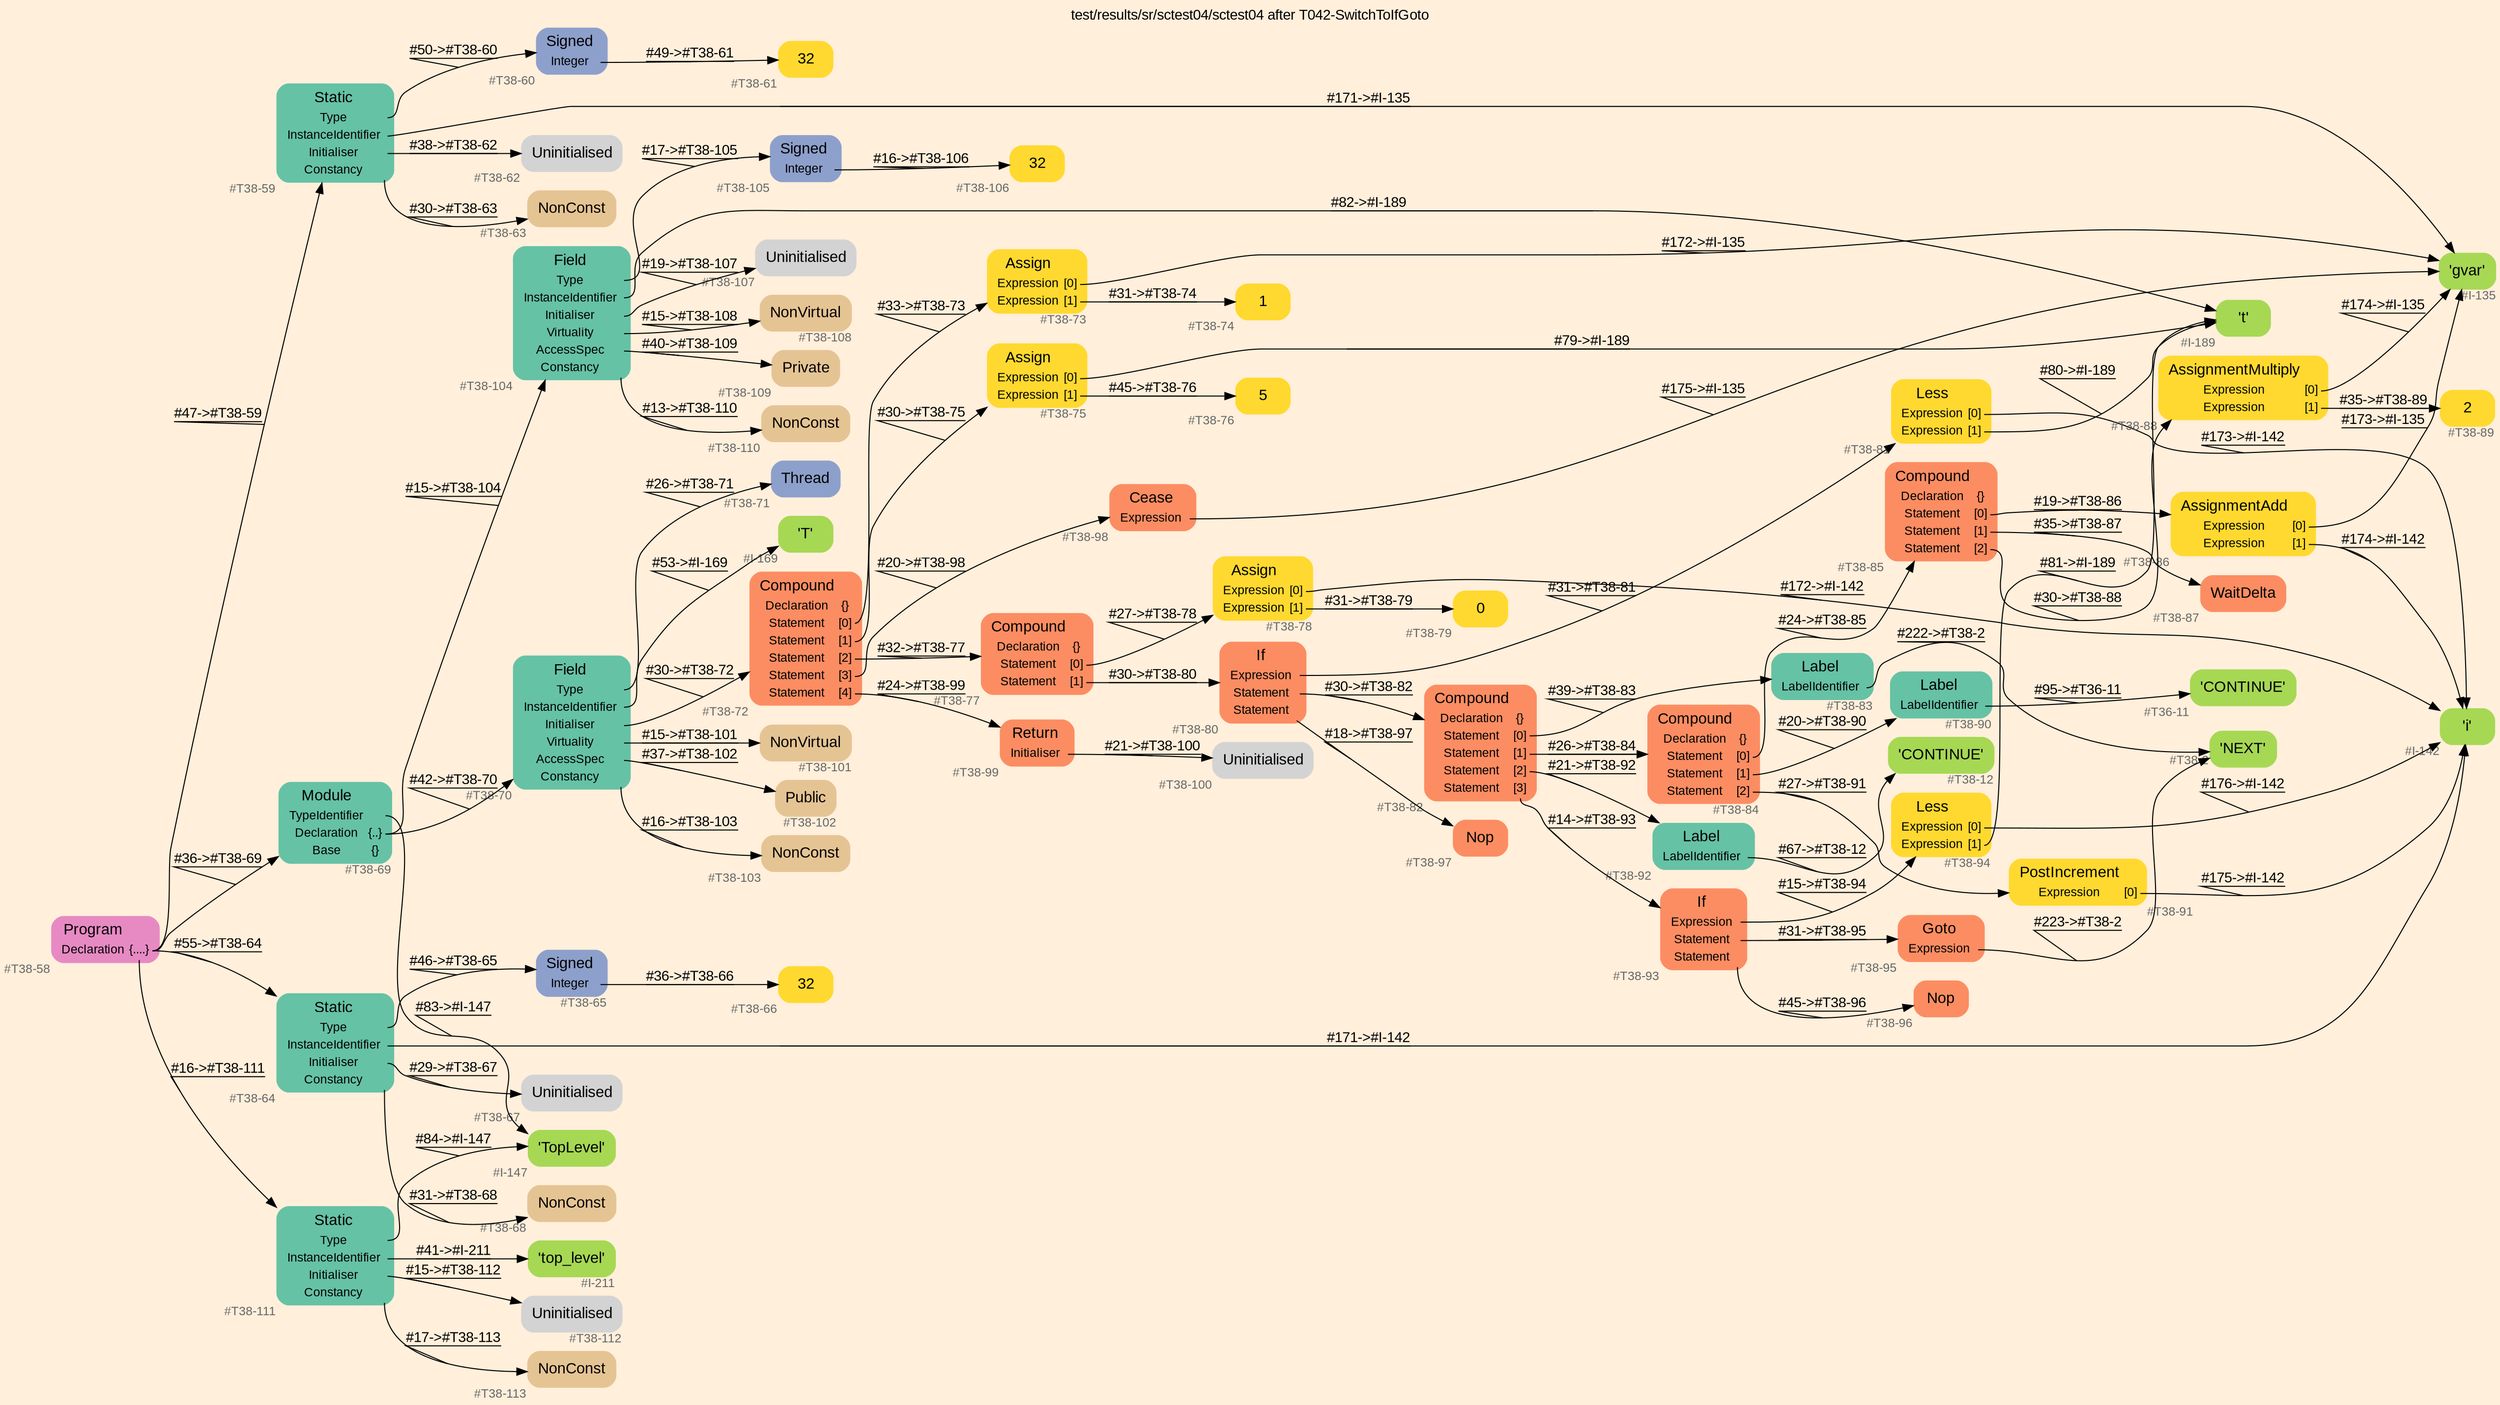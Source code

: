 digraph "test/results/sr/sctest04/sctest04 after T042-SwitchToIfGoto" {
label = "test/results/sr/sctest04/sctest04 after T042-SwitchToIfGoto"
labelloc = t
graph [
    rankdir = "LR"
    ranksep = 0.3
    bgcolor = antiquewhite1
    color = black
    fontcolor = black
    fontname = "Arial"
];
node [
    fontname = "Arial"
];
edge [
    fontname = "Arial"
];

// -------------------- node figure --------------------
// -------- block #T38-58 ----------
"#T38-58" [
    fillcolor = "/set28/4"
    xlabel = "#T38-58"
    fontsize = "12"
    fontcolor = grey40
    shape = "plaintext"
    label = <<TABLE BORDER="0" CELLBORDER="0" CELLSPACING="0">
     <TR><TD><FONT COLOR="black" POINT-SIZE="15">Program</FONT></TD></TR>
     <TR><TD><FONT COLOR="black" POINT-SIZE="12">Declaration</FONT></TD><TD PORT="port0"><FONT COLOR="black" POINT-SIZE="12">{....}</FONT></TD></TR>
    </TABLE>>
    style = "rounded,filled"
];

// -------- block #T38-59 ----------
"#T38-59" [
    fillcolor = "/set28/1"
    xlabel = "#T38-59"
    fontsize = "12"
    fontcolor = grey40
    shape = "plaintext"
    label = <<TABLE BORDER="0" CELLBORDER="0" CELLSPACING="0">
     <TR><TD><FONT COLOR="black" POINT-SIZE="15">Static</FONT></TD></TR>
     <TR><TD><FONT COLOR="black" POINT-SIZE="12">Type</FONT></TD><TD PORT="port0"></TD></TR>
     <TR><TD><FONT COLOR="black" POINT-SIZE="12">InstanceIdentifier</FONT></TD><TD PORT="port1"></TD></TR>
     <TR><TD><FONT COLOR="black" POINT-SIZE="12">Initialiser</FONT></TD><TD PORT="port2"></TD></TR>
     <TR><TD><FONT COLOR="black" POINT-SIZE="12">Constancy</FONT></TD><TD PORT="port3"></TD></TR>
    </TABLE>>
    style = "rounded,filled"
];

// -------- block #T38-60 ----------
"#T38-60" [
    fillcolor = "/set28/3"
    xlabel = "#T38-60"
    fontsize = "12"
    fontcolor = grey40
    shape = "plaintext"
    label = <<TABLE BORDER="0" CELLBORDER="0" CELLSPACING="0">
     <TR><TD><FONT COLOR="black" POINT-SIZE="15">Signed</FONT></TD></TR>
     <TR><TD><FONT COLOR="black" POINT-SIZE="12">Integer</FONT></TD><TD PORT="port0"></TD></TR>
    </TABLE>>
    style = "rounded,filled"
];

// -------- block #T38-61 ----------
"#T38-61" [
    fillcolor = "/set28/6"
    xlabel = "#T38-61"
    fontsize = "12"
    fontcolor = grey40
    shape = "plaintext"
    label = <<TABLE BORDER="0" CELLBORDER="0" CELLSPACING="0">
     <TR><TD><FONT COLOR="black" POINT-SIZE="15">32</FONT></TD></TR>
    </TABLE>>
    style = "rounded,filled"
];

// -------- block #I-135 ----------
"#I-135" [
    fillcolor = "/set28/5"
    xlabel = "#I-135"
    fontsize = "12"
    fontcolor = grey40
    shape = "plaintext"
    label = <<TABLE BORDER="0" CELLBORDER="0" CELLSPACING="0">
     <TR><TD><FONT COLOR="black" POINT-SIZE="15">'gvar'</FONT></TD></TR>
    </TABLE>>
    style = "rounded,filled"
];

// -------- block #T38-62 ----------
"#T38-62" [
    xlabel = "#T38-62"
    fontsize = "12"
    fontcolor = grey40
    shape = "plaintext"
    label = <<TABLE BORDER="0" CELLBORDER="0" CELLSPACING="0">
     <TR><TD><FONT COLOR="black" POINT-SIZE="15">Uninitialised</FONT></TD></TR>
    </TABLE>>
    style = "rounded,filled"
];

// -------- block #T38-63 ----------
"#T38-63" [
    fillcolor = "/set28/7"
    xlabel = "#T38-63"
    fontsize = "12"
    fontcolor = grey40
    shape = "plaintext"
    label = <<TABLE BORDER="0" CELLBORDER="0" CELLSPACING="0">
     <TR><TD><FONT COLOR="black" POINT-SIZE="15">NonConst</FONT></TD></TR>
    </TABLE>>
    style = "rounded,filled"
];

// -------- block #T38-64 ----------
"#T38-64" [
    fillcolor = "/set28/1"
    xlabel = "#T38-64"
    fontsize = "12"
    fontcolor = grey40
    shape = "plaintext"
    label = <<TABLE BORDER="0" CELLBORDER="0" CELLSPACING="0">
     <TR><TD><FONT COLOR="black" POINT-SIZE="15">Static</FONT></TD></TR>
     <TR><TD><FONT COLOR="black" POINT-SIZE="12">Type</FONT></TD><TD PORT="port0"></TD></TR>
     <TR><TD><FONT COLOR="black" POINT-SIZE="12">InstanceIdentifier</FONT></TD><TD PORT="port1"></TD></TR>
     <TR><TD><FONT COLOR="black" POINT-SIZE="12">Initialiser</FONT></TD><TD PORT="port2"></TD></TR>
     <TR><TD><FONT COLOR="black" POINT-SIZE="12">Constancy</FONT></TD><TD PORT="port3"></TD></TR>
    </TABLE>>
    style = "rounded,filled"
];

// -------- block #T38-65 ----------
"#T38-65" [
    fillcolor = "/set28/3"
    xlabel = "#T38-65"
    fontsize = "12"
    fontcolor = grey40
    shape = "plaintext"
    label = <<TABLE BORDER="0" CELLBORDER="0" CELLSPACING="0">
     <TR><TD><FONT COLOR="black" POINT-SIZE="15">Signed</FONT></TD></TR>
     <TR><TD><FONT COLOR="black" POINT-SIZE="12">Integer</FONT></TD><TD PORT="port0"></TD></TR>
    </TABLE>>
    style = "rounded,filled"
];

// -------- block #T38-66 ----------
"#T38-66" [
    fillcolor = "/set28/6"
    xlabel = "#T38-66"
    fontsize = "12"
    fontcolor = grey40
    shape = "plaintext"
    label = <<TABLE BORDER="0" CELLBORDER="0" CELLSPACING="0">
     <TR><TD><FONT COLOR="black" POINT-SIZE="15">32</FONT></TD></TR>
    </TABLE>>
    style = "rounded,filled"
];

// -------- block #I-142 ----------
"#I-142" [
    fillcolor = "/set28/5"
    xlabel = "#I-142"
    fontsize = "12"
    fontcolor = grey40
    shape = "plaintext"
    label = <<TABLE BORDER="0" CELLBORDER="0" CELLSPACING="0">
     <TR><TD><FONT COLOR="black" POINT-SIZE="15">'i'</FONT></TD></TR>
    </TABLE>>
    style = "rounded,filled"
];

// -------- block #T38-67 ----------
"#T38-67" [
    xlabel = "#T38-67"
    fontsize = "12"
    fontcolor = grey40
    shape = "plaintext"
    label = <<TABLE BORDER="0" CELLBORDER="0" CELLSPACING="0">
     <TR><TD><FONT COLOR="black" POINT-SIZE="15">Uninitialised</FONT></TD></TR>
    </TABLE>>
    style = "rounded,filled"
];

// -------- block #T38-68 ----------
"#T38-68" [
    fillcolor = "/set28/7"
    xlabel = "#T38-68"
    fontsize = "12"
    fontcolor = grey40
    shape = "plaintext"
    label = <<TABLE BORDER="0" CELLBORDER="0" CELLSPACING="0">
     <TR><TD><FONT COLOR="black" POINT-SIZE="15">NonConst</FONT></TD></TR>
    </TABLE>>
    style = "rounded,filled"
];

// -------- block #T38-69 ----------
"#T38-69" [
    fillcolor = "/set28/1"
    xlabel = "#T38-69"
    fontsize = "12"
    fontcolor = grey40
    shape = "plaintext"
    label = <<TABLE BORDER="0" CELLBORDER="0" CELLSPACING="0">
     <TR><TD><FONT COLOR="black" POINT-SIZE="15">Module</FONT></TD></TR>
     <TR><TD><FONT COLOR="black" POINT-SIZE="12">TypeIdentifier</FONT></TD><TD PORT="port0"></TD></TR>
     <TR><TD><FONT COLOR="black" POINT-SIZE="12">Declaration</FONT></TD><TD PORT="port1"><FONT COLOR="black" POINT-SIZE="12">{..}</FONT></TD></TR>
     <TR><TD><FONT COLOR="black" POINT-SIZE="12">Base</FONT></TD><TD PORT="port2"><FONT COLOR="black" POINT-SIZE="12">{}</FONT></TD></TR>
    </TABLE>>
    style = "rounded,filled"
];

// -------- block #I-147 ----------
"#I-147" [
    fillcolor = "/set28/5"
    xlabel = "#I-147"
    fontsize = "12"
    fontcolor = grey40
    shape = "plaintext"
    label = <<TABLE BORDER="0" CELLBORDER="0" CELLSPACING="0">
     <TR><TD><FONT COLOR="black" POINT-SIZE="15">'TopLevel'</FONT></TD></TR>
    </TABLE>>
    style = "rounded,filled"
];

// -------- block #T38-70 ----------
"#T38-70" [
    fillcolor = "/set28/1"
    xlabel = "#T38-70"
    fontsize = "12"
    fontcolor = grey40
    shape = "plaintext"
    label = <<TABLE BORDER="0" CELLBORDER="0" CELLSPACING="0">
     <TR><TD><FONT COLOR="black" POINT-SIZE="15">Field</FONT></TD></TR>
     <TR><TD><FONT COLOR="black" POINT-SIZE="12">Type</FONT></TD><TD PORT="port0"></TD></TR>
     <TR><TD><FONT COLOR="black" POINT-SIZE="12">InstanceIdentifier</FONT></TD><TD PORT="port1"></TD></TR>
     <TR><TD><FONT COLOR="black" POINT-SIZE="12">Initialiser</FONT></TD><TD PORT="port2"></TD></TR>
     <TR><TD><FONT COLOR="black" POINT-SIZE="12">Virtuality</FONT></TD><TD PORT="port3"></TD></TR>
     <TR><TD><FONT COLOR="black" POINT-SIZE="12">AccessSpec</FONT></TD><TD PORT="port4"></TD></TR>
     <TR><TD><FONT COLOR="black" POINT-SIZE="12">Constancy</FONT></TD><TD PORT="port5"></TD></TR>
    </TABLE>>
    style = "rounded,filled"
];

// -------- block #T38-71 ----------
"#T38-71" [
    fillcolor = "/set28/3"
    xlabel = "#T38-71"
    fontsize = "12"
    fontcolor = grey40
    shape = "plaintext"
    label = <<TABLE BORDER="0" CELLBORDER="0" CELLSPACING="0">
     <TR><TD><FONT COLOR="black" POINT-SIZE="15">Thread</FONT></TD></TR>
    </TABLE>>
    style = "rounded,filled"
];

// -------- block #I-169 ----------
"#I-169" [
    fillcolor = "/set28/5"
    xlabel = "#I-169"
    fontsize = "12"
    fontcolor = grey40
    shape = "plaintext"
    label = <<TABLE BORDER="0" CELLBORDER="0" CELLSPACING="0">
     <TR><TD><FONT COLOR="black" POINT-SIZE="15">'T'</FONT></TD></TR>
    </TABLE>>
    style = "rounded,filled"
];

// -------- block #T38-72 ----------
"#T38-72" [
    fillcolor = "/set28/2"
    xlabel = "#T38-72"
    fontsize = "12"
    fontcolor = grey40
    shape = "plaintext"
    label = <<TABLE BORDER="0" CELLBORDER="0" CELLSPACING="0">
     <TR><TD><FONT COLOR="black" POINT-SIZE="15">Compound</FONT></TD></TR>
     <TR><TD><FONT COLOR="black" POINT-SIZE="12">Declaration</FONT></TD><TD PORT="port0"><FONT COLOR="black" POINT-SIZE="12">{}</FONT></TD></TR>
     <TR><TD><FONT COLOR="black" POINT-SIZE="12">Statement</FONT></TD><TD PORT="port1"><FONT COLOR="black" POINT-SIZE="12">[0]</FONT></TD></TR>
     <TR><TD><FONT COLOR="black" POINT-SIZE="12">Statement</FONT></TD><TD PORT="port2"><FONT COLOR="black" POINT-SIZE="12">[1]</FONT></TD></TR>
     <TR><TD><FONT COLOR="black" POINT-SIZE="12">Statement</FONT></TD><TD PORT="port3"><FONT COLOR="black" POINT-SIZE="12">[2]</FONT></TD></TR>
     <TR><TD><FONT COLOR="black" POINT-SIZE="12">Statement</FONT></TD><TD PORT="port4"><FONT COLOR="black" POINT-SIZE="12">[3]</FONT></TD></TR>
     <TR><TD><FONT COLOR="black" POINT-SIZE="12">Statement</FONT></TD><TD PORT="port5"><FONT COLOR="black" POINT-SIZE="12">[4]</FONT></TD></TR>
    </TABLE>>
    style = "rounded,filled"
];

// -------- block #T38-73 ----------
"#T38-73" [
    fillcolor = "/set28/6"
    xlabel = "#T38-73"
    fontsize = "12"
    fontcolor = grey40
    shape = "plaintext"
    label = <<TABLE BORDER="0" CELLBORDER="0" CELLSPACING="0">
     <TR><TD><FONT COLOR="black" POINT-SIZE="15">Assign</FONT></TD></TR>
     <TR><TD><FONT COLOR="black" POINT-SIZE="12">Expression</FONT></TD><TD PORT="port0"><FONT COLOR="black" POINT-SIZE="12">[0]</FONT></TD></TR>
     <TR><TD><FONT COLOR="black" POINT-SIZE="12">Expression</FONT></TD><TD PORT="port1"><FONT COLOR="black" POINT-SIZE="12">[1]</FONT></TD></TR>
    </TABLE>>
    style = "rounded,filled"
];

// -------- block #T38-74 ----------
"#T38-74" [
    fillcolor = "/set28/6"
    xlabel = "#T38-74"
    fontsize = "12"
    fontcolor = grey40
    shape = "plaintext"
    label = <<TABLE BORDER="0" CELLBORDER="0" CELLSPACING="0">
     <TR><TD><FONT COLOR="black" POINT-SIZE="15">1</FONT></TD></TR>
    </TABLE>>
    style = "rounded,filled"
];

// -------- block #T38-75 ----------
"#T38-75" [
    fillcolor = "/set28/6"
    xlabel = "#T38-75"
    fontsize = "12"
    fontcolor = grey40
    shape = "plaintext"
    label = <<TABLE BORDER="0" CELLBORDER="0" CELLSPACING="0">
     <TR><TD><FONT COLOR="black" POINT-SIZE="15">Assign</FONT></TD></TR>
     <TR><TD><FONT COLOR="black" POINT-SIZE="12">Expression</FONT></TD><TD PORT="port0"><FONT COLOR="black" POINT-SIZE="12">[0]</FONT></TD></TR>
     <TR><TD><FONT COLOR="black" POINT-SIZE="12">Expression</FONT></TD><TD PORT="port1"><FONT COLOR="black" POINT-SIZE="12">[1]</FONT></TD></TR>
    </TABLE>>
    style = "rounded,filled"
];

// -------- block #I-189 ----------
"#I-189" [
    fillcolor = "/set28/5"
    xlabel = "#I-189"
    fontsize = "12"
    fontcolor = grey40
    shape = "plaintext"
    label = <<TABLE BORDER="0" CELLBORDER="0" CELLSPACING="0">
     <TR><TD><FONT COLOR="black" POINT-SIZE="15">'t'</FONT></TD></TR>
    </TABLE>>
    style = "rounded,filled"
];

// -------- block #T38-76 ----------
"#T38-76" [
    fillcolor = "/set28/6"
    xlabel = "#T38-76"
    fontsize = "12"
    fontcolor = grey40
    shape = "plaintext"
    label = <<TABLE BORDER="0" CELLBORDER="0" CELLSPACING="0">
     <TR><TD><FONT COLOR="black" POINT-SIZE="15">5</FONT></TD></TR>
    </TABLE>>
    style = "rounded,filled"
];

// -------- block #T38-77 ----------
"#T38-77" [
    fillcolor = "/set28/2"
    xlabel = "#T38-77"
    fontsize = "12"
    fontcolor = grey40
    shape = "plaintext"
    label = <<TABLE BORDER="0" CELLBORDER="0" CELLSPACING="0">
     <TR><TD><FONT COLOR="black" POINT-SIZE="15">Compound</FONT></TD></TR>
     <TR><TD><FONT COLOR="black" POINT-SIZE="12">Declaration</FONT></TD><TD PORT="port0"><FONT COLOR="black" POINT-SIZE="12">{}</FONT></TD></TR>
     <TR><TD><FONT COLOR="black" POINT-SIZE="12">Statement</FONT></TD><TD PORT="port1"><FONT COLOR="black" POINT-SIZE="12">[0]</FONT></TD></TR>
     <TR><TD><FONT COLOR="black" POINT-SIZE="12">Statement</FONT></TD><TD PORT="port2"><FONT COLOR="black" POINT-SIZE="12">[1]</FONT></TD></TR>
    </TABLE>>
    style = "rounded,filled"
];

// -------- block #T38-78 ----------
"#T38-78" [
    fillcolor = "/set28/6"
    xlabel = "#T38-78"
    fontsize = "12"
    fontcolor = grey40
    shape = "plaintext"
    label = <<TABLE BORDER="0" CELLBORDER="0" CELLSPACING="0">
     <TR><TD><FONT COLOR="black" POINT-SIZE="15">Assign</FONT></TD></TR>
     <TR><TD><FONT COLOR="black" POINT-SIZE="12">Expression</FONT></TD><TD PORT="port0"><FONT COLOR="black" POINT-SIZE="12">[0]</FONT></TD></TR>
     <TR><TD><FONT COLOR="black" POINT-SIZE="12">Expression</FONT></TD><TD PORT="port1"><FONT COLOR="black" POINT-SIZE="12">[1]</FONT></TD></TR>
    </TABLE>>
    style = "rounded,filled"
];

// -------- block #T38-79 ----------
"#T38-79" [
    fillcolor = "/set28/6"
    xlabel = "#T38-79"
    fontsize = "12"
    fontcolor = grey40
    shape = "plaintext"
    label = <<TABLE BORDER="0" CELLBORDER="0" CELLSPACING="0">
     <TR><TD><FONT COLOR="black" POINT-SIZE="15">0</FONT></TD></TR>
    </TABLE>>
    style = "rounded,filled"
];

// -------- block #T38-80 ----------
"#T38-80" [
    fillcolor = "/set28/2"
    xlabel = "#T38-80"
    fontsize = "12"
    fontcolor = grey40
    shape = "plaintext"
    label = <<TABLE BORDER="0" CELLBORDER="0" CELLSPACING="0">
     <TR><TD><FONT COLOR="black" POINT-SIZE="15">If</FONT></TD></TR>
     <TR><TD><FONT COLOR="black" POINT-SIZE="12">Expression</FONT></TD><TD PORT="port0"></TD></TR>
     <TR><TD><FONT COLOR="black" POINT-SIZE="12">Statement</FONT></TD><TD PORT="port1"></TD></TR>
     <TR><TD><FONT COLOR="black" POINT-SIZE="12">Statement</FONT></TD><TD PORT="port2"></TD></TR>
    </TABLE>>
    style = "rounded,filled"
];

// -------- block #T38-81 ----------
"#T38-81" [
    fillcolor = "/set28/6"
    xlabel = "#T38-81"
    fontsize = "12"
    fontcolor = grey40
    shape = "plaintext"
    label = <<TABLE BORDER="0" CELLBORDER="0" CELLSPACING="0">
     <TR><TD><FONT COLOR="black" POINT-SIZE="15">Less</FONT></TD></TR>
     <TR><TD><FONT COLOR="black" POINT-SIZE="12">Expression</FONT></TD><TD PORT="port0"><FONT COLOR="black" POINT-SIZE="12">[0]</FONT></TD></TR>
     <TR><TD><FONT COLOR="black" POINT-SIZE="12">Expression</FONT></TD><TD PORT="port1"><FONT COLOR="black" POINT-SIZE="12">[1]</FONT></TD></TR>
    </TABLE>>
    style = "rounded,filled"
];

// -------- block #T38-82 ----------
"#T38-82" [
    fillcolor = "/set28/2"
    xlabel = "#T38-82"
    fontsize = "12"
    fontcolor = grey40
    shape = "plaintext"
    label = <<TABLE BORDER="0" CELLBORDER="0" CELLSPACING="0">
     <TR><TD><FONT COLOR="black" POINT-SIZE="15">Compound</FONT></TD></TR>
     <TR><TD><FONT COLOR="black" POINT-SIZE="12">Declaration</FONT></TD><TD PORT="port0"><FONT COLOR="black" POINT-SIZE="12">{}</FONT></TD></TR>
     <TR><TD><FONT COLOR="black" POINT-SIZE="12">Statement</FONT></TD><TD PORT="port1"><FONT COLOR="black" POINT-SIZE="12">[0]</FONT></TD></TR>
     <TR><TD><FONT COLOR="black" POINT-SIZE="12">Statement</FONT></TD><TD PORT="port2"><FONT COLOR="black" POINT-SIZE="12">[1]</FONT></TD></TR>
     <TR><TD><FONT COLOR="black" POINT-SIZE="12">Statement</FONT></TD><TD PORT="port3"><FONT COLOR="black" POINT-SIZE="12">[2]</FONT></TD></TR>
     <TR><TD><FONT COLOR="black" POINT-SIZE="12">Statement</FONT></TD><TD PORT="port4"><FONT COLOR="black" POINT-SIZE="12">[3]</FONT></TD></TR>
    </TABLE>>
    style = "rounded,filled"
];

// -------- block #T38-83 ----------
"#T38-83" [
    fillcolor = "/set28/1"
    xlabel = "#T38-83"
    fontsize = "12"
    fontcolor = grey40
    shape = "plaintext"
    label = <<TABLE BORDER="0" CELLBORDER="0" CELLSPACING="0">
     <TR><TD><FONT COLOR="black" POINT-SIZE="15">Label</FONT></TD></TR>
     <TR><TD><FONT COLOR="black" POINT-SIZE="12">LabelIdentifier</FONT></TD><TD PORT="port0"></TD></TR>
    </TABLE>>
    style = "rounded,filled"
];

// -------- block #T38-2 ----------
"#T38-2" [
    fillcolor = "/set28/5"
    xlabel = "#T38-2"
    fontsize = "12"
    fontcolor = grey40
    shape = "plaintext"
    label = <<TABLE BORDER="0" CELLBORDER="0" CELLSPACING="0">
     <TR><TD><FONT COLOR="black" POINT-SIZE="15">'NEXT'</FONT></TD></TR>
    </TABLE>>
    style = "rounded,filled"
];

// -------- block #T38-84 ----------
"#T38-84" [
    fillcolor = "/set28/2"
    xlabel = "#T38-84"
    fontsize = "12"
    fontcolor = grey40
    shape = "plaintext"
    label = <<TABLE BORDER="0" CELLBORDER="0" CELLSPACING="0">
     <TR><TD><FONT COLOR="black" POINT-SIZE="15">Compound</FONT></TD></TR>
     <TR><TD><FONT COLOR="black" POINT-SIZE="12">Declaration</FONT></TD><TD PORT="port0"><FONT COLOR="black" POINT-SIZE="12">{}</FONT></TD></TR>
     <TR><TD><FONT COLOR="black" POINT-SIZE="12">Statement</FONT></TD><TD PORT="port1"><FONT COLOR="black" POINT-SIZE="12">[0]</FONT></TD></TR>
     <TR><TD><FONT COLOR="black" POINT-SIZE="12">Statement</FONT></TD><TD PORT="port2"><FONT COLOR="black" POINT-SIZE="12">[1]</FONT></TD></TR>
     <TR><TD><FONT COLOR="black" POINT-SIZE="12">Statement</FONT></TD><TD PORT="port3"><FONT COLOR="black" POINT-SIZE="12">[2]</FONT></TD></TR>
    </TABLE>>
    style = "rounded,filled"
];

// -------- block #T38-85 ----------
"#T38-85" [
    fillcolor = "/set28/2"
    xlabel = "#T38-85"
    fontsize = "12"
    fontcolor = grey40
    shape = "plaintext"
    label = <<TABLE BORDER="0" CELLBORDER="0" CELLSPACING="0">
     <TR><TD><FONT COLOR="black" POINT-SIZE="15">Compound</FONT></TD></TR>
     <TR><TD><FONT COLOR="black" POINT-SIZE="12">Declaration</FONT></TD><TD PORT="port0"><FONT COLOR="black" POINT-SIZE="12">{}</FONT></TD></TR>
     <TR><TD><FONT COLOR="black" POINT-SIZE="12">Statement</FONT></TD><TD PORT="port1"><FONT COLOR="black" POINT-SIZE="12">[0]</FONT></TD></TR>
     <TR><TD><FONT COLOR="black" POINT-SIZE="12">Statement</FONT></TD><TD PORT="port2"><FONT COLOR="black" POINT-SIZE="12">[1]</FONT></TD></TR>
     <TR><TD><FONT COLOR="black" POINT-SIZE="12">Statement</FONT></TD><TD PORT="port3"><FONT COLOR="black" POINT-SIZE="12">[2]</FONT></TD></TR>
    </TABLE>>
    style = "rounded,filled"
];

// -------- block #T38-86 ----------
"#T38-86" [
    fillcolor = "/set28/6"
    xlabel = "#T38-86"
    fontsize = "12"
    fontcolor = grey40
    shape = "plaintext"
    label = <<TABLE BORDER="0" CELLBORDER="0" CELLSPACING="0">
     <TR><TD><FONT COLOR="black" POINT-SIZE="15">AssignmentAdd</FONT></TD></TR>
     <TR><TD><FONT COLOR="black" POINT-SIZE="12">Expression</FONT></TD><TD PORT="port0"><FONT COLOR="black" POINT-SIZE="12">[0]</FONT></TD></TR>
     <TR><TD><FONT COLOR="black" POINT-SIZE="12">Expression</FONT></TD><TD PORT="port1"><FONT COLOR="black" POINT-SIZE="12">[1]</FONT></TD></TR>
    </TABLE>>
    style = "rounded,filled"
];

// -------- block #T38-87 ----------
"#T38-87" [
    fillcolor = "/set28/2"
    xlabel = "#T38-87"
    fontsize = "12"
    fontcolor = grey40
    shape = "plaintext"
    label = <<TABLE BORDER="0" CELLBORDER="0" CELLSPACING="0">
     <TR><TD><FONT COLOR="black" POINT-SIZE="15">WaitDelta</FONT></TD></TR>
    </TABLE>>
    style = "rounded,filled"
];

// -------- block #T38-88 ----------
"#T38-88" [
    fillcolor = "/set28/6"
    xlabel = "#T38-88"
    fontsize = "12"
    fontcolor = grey40
    shape = "plaintext"
    label = <<TABLE BORDER="0" CELLBORDER="0" CELLSPACING="0">
     <TR><TD><FONT COLOR="black" POINT-SIZE="15">AssignmentMultiply</FONT></TD></TR>
     <TR><TD><FONT COLOR="black" POINT-SIZE="12">Expression</FONT></TD><TD PORT="port0"><FONT COLOR="black" POINT-SIZE="12">[0]</FONT></TD></TR>
     <TR><TD><FONT COLOR="black" POINT-SIZE="12">Expression</FONT></TD><TD PORT="port1"><FONT COLOR="black" POINT-SIZE="12">[1]</FONT></TD></TR>
    </TABLE>>
    style = "rounded,filled"
];

// -------- block #T38-89 ----------
"#T38-89" [
    fillcolor = "/set28/6"
    xlabel = "#T38-89"
    fontsize = "12"
    fontcolor = grey40
    shape = "plaintext"
    label = <<TABLE BORDER="0" CELLBORDER="0" CELLSPACING="0">
     <TR><TD><FONT COLOR="black" POINT-SIZE="15">2</FONT></TD></TR>
    </TABLE>>
    style = "rounded,filled"
];

// -------- block #T38-90 ----------
"#T38-90" [
    fillcolor = "/set28/1"
    xlabel = "#T38-90"
    fontsize = "12"
    fontcolor = grey40
    shape = "plaintext"
    label = <<TABLE BORDER="0" CELLBORDER="0" CELLSPACING="0">
     <TR><TD><FONT COLOR="black" POINT-SIZE="15">Label</FONT></TD></TR>
     <TR><TD><FONT COLOR="black" POINT-SIZE="12">LabelIdentifier</FONT></TD><TD PORT="port0"></TD></TR>
    </TABLE>>
    style = "rounded,filled"
];

// -------- block #T36-11 ----------
"#T36-11" [
    fillcolor = "/set28/5"
    xlabel = "#T36-11"
    fontsize = "12"
    fontcolor = grey40
    shape = "plaintext"
    label = <<TABLE BORDER="0" CELLBORDER="0" CELLSPACING="0">
     <TR><TD><FONT COLOR="black" POINT-SIZE="15">'CONTINUE'</FONT></TD></TR>
    </TABLE>>
    style = "rounded,filled"
];

// -------- block #T38-91 ----------
"#T38-91" [
    fillcolor = "/set28/6"
    xlabel = "#T38-91"
    fontsize = "12"
    fontcolor = grey40
    shape = "plaintext"
    label = <<TABLE BORDER="0" CELLBORDER="0" CELLSPACING="0">
     <TR><TD><FONT COLOR="black" POINT-SIZE="15">PostIncrement</FONT></TD></TR>
     <TR><TD><FONT COLOR="black" POINT-SIZE="12">Expression</FONT></TD><TD PORT="port0"><FONT COLOR="black" POINT-SIZE="12">[0]</FONT></TD></TR>
    </TABLE>>
    style = "rounded,filled"
];

// -------- block #T38-92 ----------
"#T38-92" [
    fillcolor = "/set28/1"
    xlabel = "#T38-92"
    fontsize = "12"
    fontcolor = grey40
    shape = "plaintext"
    label = <<TABLE BORDER="0" CELLBORDER="0" CELLSPACING="0">
     <TR><TD><FONT COLOR="black" POINT-SIZE="15">Label</FONT></TD></TR>
     <TR><TD><FONT COLOR="black" POINT-SIZE="12">LabelIdentifier</FONT></TD><TD PORT="port0"></TD></TR>
    </TABLE>>
    style = "rounded,filled"
];

// -------- block #T38-12 ----------
"#T38-12" [
    fillcolor = "/set28/5"
    xlabel = "#T38-12"
    fontsize = "12"
    fontcolor = grey40
    shape = "plaintext"
    label = <<TABLE BORDER="0" CELLBORDER="0" CELLSPACING="0">
     <TR><TD><FONT COLOR="black" POINT-SIZE="15">'CONTINUE'</FONT></TD></TR>
    </TABLE>>
    style = "rounded,filled"
];

// -------- block #T38-93 ----------
"#T38-93" [
    fillcolor = "/set28/2"
    xlabel = "#T38-93"
    fontsize = "12"
    fontcolor = grey40
    shape = "plaintext"
    label = <<TABLE BORDER="0" CELLBORDER="0" CELLSPACING="0">
     <TR><TD><FONT COLOR="black" POINT-SIZE="15">If</FONT></TD></TR>
     <TR><TD><FONT COLOR="black" POINT-SIZE="12">Expression</FONT></TD><TD PORT="port0"></TD></TR>
     <TR><TD><FONT COLOR="black" POINT-SIZE="12">Statement</FONT></TD><TD PORT="port1"></TD></TR>
     <TR><TD><FONT COLOR="black" POINT-SIZE="12">Statement</FONT></TD><TD PORT="port2"></TD></TR>
    </TABLE>>
    style = "rounded,filled"
];

// -------- block #T38-94 ----------
"#T38-94" [
    fillcolor = "/set28/6"
    xlabel = "#T38-94"
    fontsize = "12"
    fontcolor = grey40
    shape = "plaintext"
    label = <<TABLE BORDER="0" CELLBORDER="0" CELLSPACING="0">
     <TR><TD><FONT COLOR="black" POINT-SIZE="15">Less</FONT></TD></TR>
     <TR><TD><FONT COLOR="black" POINT-SIZE="12">Expression</FONT></TD><TD PORT="port0"><FONT COLOR="black" POINT-SIZE="12">[0]</FONT></TD></TR>
     <TR><TD><FONT COLOR="black" POINT-SIZE="12">Expression</FONT></TD><TD PORT="port1"><FONT COLOR="black" POINT-SIZE="12">[1]</FONT></TD></TR>
    </TABLE>>
    style = "rounded,filled"
];

// -------- block #T38-95 ----------
"#T38-95" [
    fillcolor = "/set28/2"
    xlabel = "#T38-95"
    fontsize = "12"
    fontcolor = grey40
    shape = "plaintext"
    label = <<TABLE BORDER="0" CELLBORDER="0" CELLSPACING="0">
     <TR><TD><FONT COLOR="black" POINT-SIZE="15">Goto</FONT></TD></TR>
     <TR><TD><FONT COLOR="black" POINT-SIZE="12">Expression</FONT></TD><TD PORT="port0"></TD></TR>
    </TABLE>>
    style = "rounded,filled"
];

// -------- block #T38-96 ----------
"#T38-96" [
    fillcolor = "/set28/2"
    xlabel = "#T38-96"
    fontsize = "12"
    fontcolor = grey40
    shape = "plaintext"
    label = <<TABLE BORDER="0" CELLBORDER="0" CELLSPACING="0">
     <TR><TD><FONT COLOR="black" POINT-SIZE="15">Nop</FONT></TD></TR>
    </TABLE>>
    style = "rounded,filled"
];

// -------- block #T38-97 ----------
"#T38-97" [
    fillcolor = "/set28/2"
    xlabel = "#T38-97"
    fontsize = "12"
    fontcolor = grey40
    shape = "plaintext"
    label = <<TABLE BORDER="0" CELLBORDER="0" CELLSPACING="0">
     <TR><TD><FONT COLOR="black" POINT-SIZE="15">Nop</FONT></TD></TR>
    </TABLE>>
    style = "rounded,filled"
];

// -------- block #T38-98 ----------
"#T38-98" [
    fillcolor = "/set28/2"
    xlabel = "#T38-98"
    fontsize = "12"
    fontcolor = grey40
    shape = "plaintext"
    label = <<TABLE BORDER="0" CELLBORDER="0" CELLSPACING="0">
     <TR><TD><FONT COLOR="black" POINT-SIZE="15">Cease</FONT></TD></TR>
     <TR><TD><FONT COLOR="black" POINT-SIZE="12">Expression</FONT></TD><TD PORT="port0"></TD></TR>
    </TABLE>>
    style = "rounded,filled"
];

// -------- block #T38-99 ----------
"#T38-99" [
    fillcolor = "/set28/2"
    xlabel = "#T38-99"
    fontsize = "12"
    fontcolor = grey40
    shape = "plaintext"
    label = <<TABLE BORDER="0" CELLBORDER="0" CELLSPACING="0">
     <TR><TD><FONT COLOR="black" POINT-SIZE="15">Return</FONT></TD></TR>
     <TR><TD><FONT COLOR="black" POINT-SIZE="12">Initialiser</FONT></TD><TD PORT="port0"></TD></TR>
    </TABLE>>
    style = "rounded,filled"
];

// -------- block #T38-100 ----------
"#T38-100" [
    xlabel = "#T38-100"
    fontsize = "12"
    fontcolor = grey40
    shape = "plaintext"
    label = <<TABLE BORDER="0" CELLBORDER="0" CELLSPACING="0">
     <TR><TD><FONT COLOR="black" POINT-SIZE="15">Uninitialised</FONT></TD></TR>
    </TABLE>>
    style = "rounded,filled"
];

// -------- block #T38-101 ----------
"#T38-101" [
    fillcolor = "/set28/7"
    xlabel = "#T38-101"
    fontsize = "12"
    fontcolor = grey40
    shape = "plaintext"
    label = <<TABLE BORDER="0" CELLBORDER="0" CELLSPACING="0">
     <TR><TD><FONT COLOR="black" POINT-SIZE="15">NonVirtual</FONT></TD></TR>
    </TABLE>>
    style = "rounded,filled"
];

// -------- block #T38-102 ----------
"#T38-102" [
    fillcolor = "/set28/7"
    xlabel = "#T38-102"
    fontsize = "12"
    fontcolor = grey40
    shape = "plaintext"
    label = <<TABLE BORDER="0" CELLBORDER="0" CELLSPACING="0">
     <TR><TD><FONT COLOR="black" POINT-SIZE="15">Public</FONT></TD></TR>
    </TABLE>>
    style = "rounded,filled"
];

// -------- block #T38-103 ----------
"#T38-103" [
    fillcolor = "/set28/7"
    xlabel = "#T38-103"
    fontsize = "12"
    fontcolor = grey40
    shape = "plaintext"
    label = <<TABLE BORDER="0" CELLBORDER="0" CELLSPACING="0">
     <TR><TD><FONT COLOR="black" POINT-SIZE="15">NonConst</FONT></TD></TR>
    </TABLE>>
    style = "rounded,filled"
];

// -------- block #T38-104 ----------
"#T38-104" [
    fillcolor = "/set28/1"
    xlabel = "#T38-104"
    fontsize = "12"
    fontcolor = grey40
    shape = "plaintext"
    label = <<TABLE BORDER="0" CELLBORDER="0" CELLSPACING="0">
     <TR><TD><FONT COLOR="black" POINT-SIZE="15">Field</FONT></TD></TR>
     <TR><TD><FONT COLOR="black" POINT-SIZE="12">Type</FONT></TD><TD PORT="port0"></TD></TR>
     <TR><TD><FONT COLOR="black" POINT-SIZE="12">InstanceIdentifier</FONT></TD><TD PORT="port1"></TD></TR>
     <TR><TD><FONT COLOR="black" POINT-SIZE="12">Initialiser</FONT></TD><TD PORT="port2"></TD></TR>
     <TR><TD><FONT COLOR="black" POINT-SIZE="12">Virtuality</FONT></TD><TD PORT="port3"></TD></TR>
     <TR><TD><FONT COLOR="black" POINT-SIZE="12">AccessSpec</FONT></TD><TD PORT="port4"></TD></TR>
     <TR><TD><FONT COLOR="black" POINT-SIZE="12">Constancy</FONT></TD><TD PORT="port5"></TD></TR>
    </TABLE>>
    style = "rounded,filled"
];

// -------- block #T38-105 ----------
"#T38-105" [
    fillcolor = "/set28/3"
    xlabel = "#T38-105"
    fontsize = "12"
    fontcolor = grey40
    shape = "plaintext"
    label = <<TABLE BORDER="0" CELLBORDER="0" CELLSPACING="0">
     <TR><TD><FONT COLOR="black" POINT-SIZE="15">Signed</FONT></TD></TR>
     <TR><TD><FONT COLOR="black" POINT-SIZE="12">Integer</FONT></TD><TD PORT="port0"></TD></TR>
    </TABLE>>
    style = "rounded,filled"
];

// -------- block #T38-106 ----------
"#T38-106" [
    fillcolor = "/set28/6"
    xlabel = "#T38-106"
    fontsize = "12"
    fontcolor = grey40
    shape = "plaintext"
    label = <<TABLE BORDER="0" CELLBORDER="0" CELLSPACING="0">
     <TR><TD><FONT COLOR="black" POINT-SIZE="15">32</FONT></TD></TR>
    </TABLE>>
    style = "rounded,filled"
];

// -------- block #T38-107 ----------
"#T38-107" [
    xlabel = "#T38-107"
    fontsize = "12"
    fontcolor = grey40
    shape = "plaintext"
    label = <<TABLE BORDER="0" CELLBORDER="0" CELLSPACING="0">
     <TR><TD><FONT COLOR="black" POINT-SIZE="15">Uninitialised</FONT></TD></TR>
    </TABLE>>
    style = "rounded,filled"
];

// -------- block #T38-108 ----------
"#T38-108" [
    fillcolor = "/set28/7"
    xlabel = "#T38-108"
    fontsize = "12"
    fontcolor = grey40
    shape = "plaintext"
    label = <<TABLE BORDER="0" CELLBORDER="0" CELLSPACING="0">
     <TR><TD><FONT COLOR="black" POINT-SIZE="15">NonVirtual</FONT></TD></TR>
    </TABLE>>
    style = "rounded,filled"
];

// -------- block #T38-109 ----------
"#T38-109" [
    fillcolor = "/set28/7"
    xlabel = "#T38-109"
    fontsize = "12"
    fontcolor = grey40
    shape = "plaintext"
    label = <<TABLE BORDER="0" CELLBORDER="0" CELLSPACING="0">
     <TR><TD><FONT COLOR="black" POINT-SIZE="15">Private</FONT></TD></TR>
    </TABLE>>
    style = "rounded,filled"
];

// -------- block #T38-110 ----------
"#T38-110" [
    fillcolor = "/set28/7"
    xlabel = "#T38-110"
    fontsize = "12"
    fontcolor = grey40
    shape = "plaintext"
    label = <<TABLE BORDER="0" CELLBORDER="0" CELLSPACING="0">
     <TR><TD><FONT COLOR="black" POINT-SIZE="15">NonConst</FONT></TD></TR>
    </TABLE>>
    style = "rounded,filled"
];

// -------- block #T38-111 ----------
"#T38-111" [
    fillcolor = "/set28/1"
    xlabel = "#T38-111"
    fontsize = "12"
    fontcolor = grey40
    shape = "plaintext"
    label = <<TABLE BORDER="0" CELLBORDER="0" CELLSPACING="0">
     <TR><TD><FONT COLOR="black" POINT-SIZE="15">Static</FONT></TD></TR>
     <TR><TD><FONT COLOR="black" POINT-SIZE="12">Type</FONT></TD><TD PORT="port0"></TD></TR>
     <TR><TD><FONT COLOR="black" POINT-SIZE="12">InstanceIdentifier</FONT></TD><TD PORT="port1"></TD></TR>
     <TR><TD><FONT COLOR="black" POINT-SIZE="12">Initialiser</FONT></TD><TD PORT="port2"></TD></TR>
     <TR><TD><FONT COLOR="black" POINT-SIZE="12">Constancy</FONT></TD><TD PORT="port3"></TD></TR>
    </TABLE>>
    style = "rounded,filled"
];

// -------- block #I-211 ----------
"#I-211" [
    fillcolor = "/set28/5"
    xlabel = "#I-211"
    fontsize = "12"
    fontcolor = grey40
    shape = "plaintext"
    label = <<TABLE BORDER="0" CELLBORDER="0" CELLSPACING="0">
     <TR><TD><FONT COLOR="black" POINT-SIZE="15">'top_level'</FONT></TD></TR>
    </TABLE>>
    style = "rounded,filled"
];

// -------- block #T38-112 ----------
"#T38-112" [
    xlabel = "#T38-112"
    fontsize = "12"
    fontcolor = grey40
    shape = "plaintext"
    label = <<TABLE BORDER="0" CELLBORDER="0" CELLSPACING="0">
     <TR><TD><FONT COLOR="black" POINT-SIZE="15">Uninitialised</FONT></TD></TR>
    </TABLE>>
    style = "rounded,filled"
];

// -------- block #T38-113 ----------
"#T38-113" [
    fillcolor = "/set28/7"
    xlabel = "#T38-113"
    fontsize = "12"
    fontcolor = grey40
    shape = "plaintext"
    label = <<TABLE BORDER="0" CELLBORDER="0" CELLSPACING="0">
     <TR><TD><FONT COLOR="black" POINT-SIZE="15">NonConst</FONT></TD></TR>
    </TABLE>>
    style = "rounded,filled"
];

"#T38-58":port0 -> "#T38-59" [
    label = "#47-&gt;#T38-59"
    decorate = true
    color = black
    fontcolor = black
];

"#T38-58":port0 -> "#T38-64" [
    label = "#55-&gt;#T38-64"
    decorate = true
    color = black
    fontcolor = black
];

"#T38-58":port0 -> "#T38-69" [
    label = "#36-&gt;#T38-69"
    decorate = true
    color = black
    fontcolor = black
];

"#T38-58":port0 -> "#T38-111" [
    label = "#16-&gt;#T38-111"
    decorate = true
    color = black
    fontcolor = black
];

"#T38-59":port0 -> "#T38-60" [
    label = "#50-&gt;#T38-60"
    decorate = true
    color = black
    fontcolor = black
];

"#T38-59":port1 -> "#I-135" [
    label = "#171-&gt;#I-135"
    decorate = true
    color = black
    fontcolor = black
];

"#T38-59":port2 -> "#T38-62" [
    label = "#38-&gt;#T38-62"
    decorate = true
    color = black
    fontcolor = black
];

"#T38-59":port3 -> "#T38-63" [
    label = "#30-&gt;#T38-63"
    decorate = true
    color = black
    fontcolor = black
];

"#T38-60":port0 -> "#T38-61" [
    label = "#49-&gt;#T38-61"
    decorate = true
    color = black
    fontcolor = black
];

"#T38-64":port0 -> "#T38-65" [
    label = "#46-&gt;#T38-65"
    decorate = true
    color = black
    fontcolor = black
];

"#T38-64":port1 -> "#I-142" [
    label = "#171-&gt;#I-142"
    decorate = true
    color = black
    fontcolor = black
];

"#T38-64":port2 -> "#T38-67" [
    label = "#29-&gt;#T38-67"
    decorate = true
    color = black
    fontcolor = black
];

"#T38-64":port3 -> "#T38-68" [
    label = "#31-&gt;#T38-68"
    decorate = true
    color = black
    fontcolor = black
];

"#T38-65":port0 -> "#T38-66" [
    label = "#36-&gt;#T38-66"
    decorate = true
    color = black
    fontcolor = black
];

"#T38-69":port0 -> "#I-147" [
    label = "#83-&gt;#I-147"
    decorate = true
    color = black
    fontcolor = black
];

"#T38-69":port1 -> "#T38-70" [
    label = "#42-&gt;#T38-70"
    decorate = true
    color = black
    fontcolor = black
];

"#T38-69":port1 -> "#T38-104" [
    label = "#15-&gt;#T38-104"
    decorate = true
    color = black
    fontcolor = black
];

"#T38-70":port0 -> "#T38-71" [
    label = "#26-&gt;#T38-71"
    decorate = true
    color = black
    fontcolor = black
];

"#T38-70":port1 -> "#I-169" [
    label = "#53-&gt;#I-169"
    decorate = true
    color = black
    fontcolor = black
];

"#T38-70":port2 -> "#T38-72" [
    label = "#30-&gt;#T38-72"
    decorate = true
    color = black
    fontcolor = black
];

"#T38-70":port3 -> "#T38-101" [
    label = "#15-&gt;#T38-101"
    decorate = true
    color = black
    fontcolor = black
];

"#T38-70":port4 -> "#T38-102" [
    label = "#37-&gt;#T38-102"
    decorate = true
    color = black
    fontcolor = black
];

"#T38-70":port5 -> "#T38-103" [
    label = "#16-&gt;#T38-103"
    decorate = true
    color = black
    fontcolor = black
];

"#T38-72":port1 -> "#T38-73" [
    label = "#33-&gt;#T38-73"
    decorate = true
    color = black
    fontcolor = black
];

"#T38-72":port2 -> "#T38-75" [
    label = "#30-&gt;#T38-75"
    decorate = true
    color = black
    fontcolor = black
];

"#T38-72":port3 -> "#T38-77" [
    label = "#32-&gt;#T38-77"
    decorate = true
    color = black
    fontcolor = black
];

"#T38-72":port4 -> "#T38-98" [
    label = "#20-&gt;#T38-98"
    decorate = true
    color = black
    fontcolor = black
];

"#T38-72":port5 -> "#T38-99" [
    label = "#24-&gt;#T38-99"
    decorate = true
    color = black
    fontcolor = black
];

"#T38-73":port0 -> "#I-135" [
    label = "#172-&gt;#I-135"
    decorate = true
    color = black
    fontcolor = black
];

"#T38-73":port1 -> "#T38-74" [
    label = "#31-&gt;#T38-74"
    decorate = true
    color = black
    fontcolor = black
];

"#T38-75":port0 -> "#I-189" [
    label = "#79-&gt;#I-189"
    decorate = true
    color = black
    fontcolor = black
];

"#T38-75":port1 -> "#T38-76" [
    label = "#45-&gt;#T38-76"
    decorate = true
    color = black
    fontcolor = black
];

"#T38-77":port1 -> "#T38-78" [
    label = "#27-&gt;#T38-78"
    decorate = true
    color = black
    fontcolor = black
];

"#T38-77":port2 -> "#T38-80" [
    label = "#30-&gt;#T38-80"
    decorate = true
    color = black
    fontcolor = black
];

"#T38-78":port0 -> "#I-142" [
    label = "#172-&gt;#I-142"
    decorate = true
    color = black
    fontcolor = black
];

"#T38-78":port1 -> "#T38-79" [
    label = "#31-&gt;#T38-79"
    decorate = true
    color = black
    fontcolor = black
];

"#T38-80":port0 -> "#T38-81" [
    label = "#31-&gt;#T38-81"
    decorate = true
    color = black
    fontcolor = black
];

"#T38-80":port1 -> "#T38-82" [
    label = "#30-&gt;#T38-82"
    decorate = true
    color = black
    fontcolor = black
];

"#T38-80":port2 -> "#T38-97" [
    label = "#18-&gt;#T38-97"
    decorate = true
    color = black
    fontcolor = black
];

"#T38-81":port0 -> "#I-142" [
    label = "#173-&gt;#I-142"
    decorate = true
    color = black
    fontcolor = black
];

"#T38-81":port1 -> "#I-189" [
    label = "#80-&gt;#I-189"
    decorate = true
    color = black
    fontcolor = black
];

"#T38-82":port1 -> "#T38-83" [
    label = "#39-&gt;#T38-83"
    decorate = true
    color = black
    fontcolor = black
];

"#T38-82":port2 -> "#T38-84" [
    label = "#26-&gt;#T38-84"
    decorate = true
    color = black
    fontcolor = black
];

"#T38-82":port3 -> "#T38-92" [
    label = "#21-&gt;#T38-92"
    decorate = true
    color = black
    fontcolor = black
];

"#T38-82":port4 -> "#T38-93" [
    label = "#14-&gt;#T38-93"
    decorate = true
    color = black
    fontcolor = black
];

"#T38-83":port0 -> "#T38-2" [
    label = "#222-&gt;#T38-2"
    decorate = true
    color = black
    fontcolor = black
];

"#T38-84":port1 -> "#T38-85" [
    label = "#24-&gt;#T38-85"
    decorate = true
    color = black
    fontcolor = black
];

"#T38-84":port2 -> "#T38-90" [
    label = "#20-&gt;#T38-90"
    decorate = true
    color = black
    fontcolor = black
];

"#T38-84":port3 -> "#T38-91" [
    label = "#27-&gt;#T38-91"
    decorate = true
    color = black
    fontcolor = black
];

"#T38-85":port1 -> "#T38-86" [
    label = "#19-&gt;#T38-86"
    decorate = true
    color = black
    fontcolor = black
];

"#T38-85":port2 -> "#T38-87" [
    label = "#35-&gt;#T38-87"
    decorate = true
    color = black
    fontcolor = black
];

"#T38-85":port3 -> "#T38-88" [
    label = "#30-&gt;#T38-88"
    decorate = true
    color = black
    fontcolor = black
];

"#T38-86":port0 -> "#I-135" [
    label = "#173-&gt;#I-135"
    decorate = true
    color = black
    fontcolor = black
];

"#T38-86":port1 -> "#I-142" [
    label = "#174-&gt;#I-142"
    decorate = true
    color = black
    fontcolor = black
];

"#T38-88":port0 -> "#I-135" [
    label = "#174-&gt;#I-135"
    decorate = true
    color = black
    fontcolor = black
];

"#T38-88":port1 -> "#T38-89" [
    label = "#35-&gt;#T38-89"
    decorate = true
    color = black
    fontcolor = black
];

"#T38-90":port0 -> "#T36-11" [
    label = "#95-&gt;#T36-11"
    decorate = true
    color = black
    fontcolor = black
];

"#T38-91":port0 -> "#I-142" [
    label = "#175-&gt;#I-142"
    decorate = true
    color = black
    fontcolor = black
];

"#T38-92":port0 -> "#T38-12" [
    label = "#67-&gt;#T38-12"
    decorate = true
    color = black
    fontcolor = black
];

"#T38-93":port0 -> "#T38-94" [
    label = "#15-&gt;#T38-94"
    decorate = true
    color = black
    fontcolor = black
];

"#T38-93":port1 -> "#T38-95" [
    label = "#31-&gt;#T38-95"
    decorate = true
    color = black
    fontcolor = black
];

"#T38-93":port2 -> "#T38-96" [
    label = "#45-&gt;#T38-96"
    decorate = true
    color = black
    fontcolor = black
];

"#T38-94":port0 -> "#I-142" [
    label = "#176-&gt;#I-142"
    decorate = true
    color = black
    fontcolor = black
];

"#T38-94":port1 -> "#I-189" [
    label = "#81-&gt;#I-189"
    decorate = true
    color = black
    fontcolor = black
];

"#T38-95":port0 -> "#T38-2" [
    label = "#223-&gt;#T38-2"
    decorate = true
    color = black
    fontcolor = black
];

"#T38-98":port0 -> "#I-135" [
    label = "#175-&gt;#I-135"
    decorate = true
    color = black
    fontcolor = black
];

"#T38-99":port0 -> "#T38-100" [
    label = "#21-&gt;#T38-100"
    decorate = true
    color = black
    fontcolor = black
];

"#T38-104":port0 -> "#T38-105" [
    label = "#17-&gt;#T38-105"
    decorate = true
    color = black
    fontcolor = black
];

"#T38-104":port1 -> "#I-189" [
    label = "#82-&gt;#I-189"
    decorate = true
    color = black
    fontcolor = black
];

"#T38-104":port2 -> "#T38-107" [
    label = "#19-&gt;#T38-107"
    decorate = true
    color = black
    fontcolor = black
];

"#T38-104":port3 -> "#T38-108" [
    label = "#15-&gt;#T38-108"
    decorate = true
    color = black
    fontcolor = black
];

"#T38-104":port4 -> "#T38-109" [
    label = "#40-&gt;#T38-109"
    decorate = true
    color = black
    fontcolor = black
];

"#T38-104":port5 -> "#T38-110" [
    label = "#13-&gt;#T38-110"
    decorate = true
    color = black
    fontcolor = black
];

"#T38-105":port0 -> "#T38-106" [
    label = "#16-&gt;#T38-106"
    decorate = true
    color = black
    fontcolor = black
];

"#T38-111":port0 -> "#I-147" [
    label = "#84-&gt;#I-147"
    decorate = true
    color = black
    fontcolor = black
];

"#T38-111":port1 -> "#I-211" [
    label = "#41-&gt;#I-211"
    decorate = true
    color = black
    fontcolor = black
];

"#T38-111":port2 -> "#T38-112" [
    label = "#15-&gt;#T38-112"
    decorate = true
    color = black
    fontcolor = black
];

"#T38-111":port3 -> "#T38-113" [
    label = "#17-&gt;#T38-113"
    decorate = true
    color = black
    fontcolor = black
];


}
